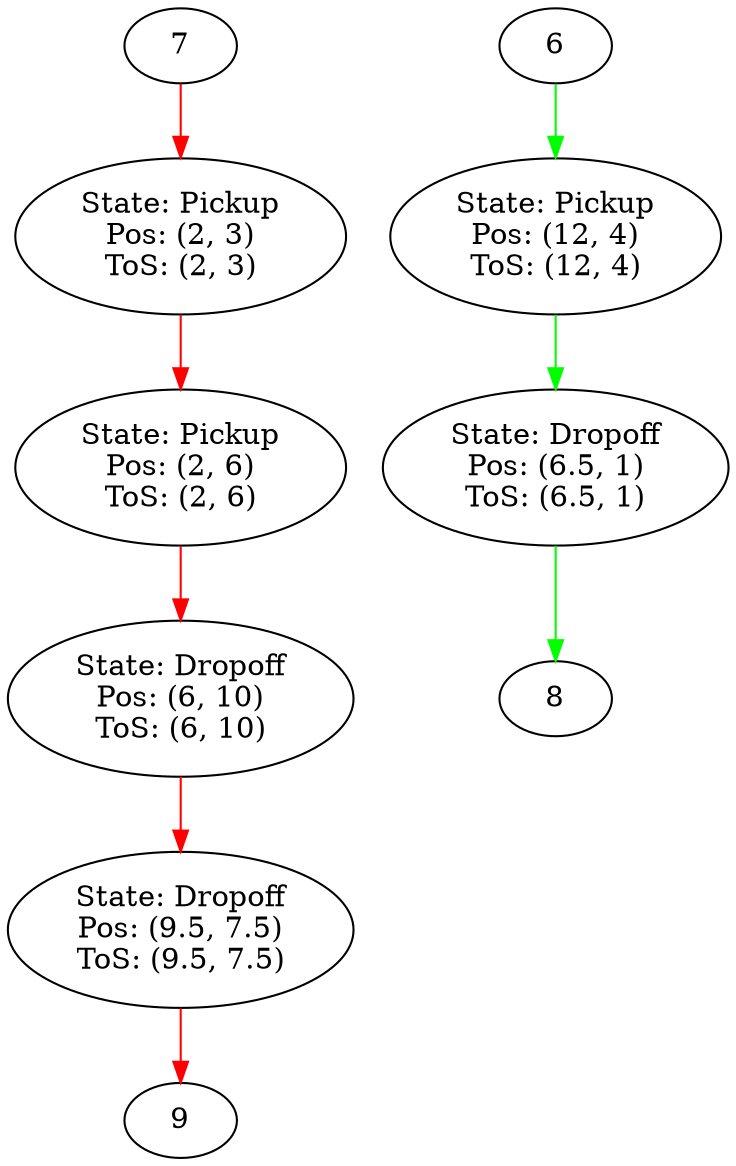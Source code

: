 digraph {
	0 [label="State: Pickup
Pos: (2, 3)
ToS: (2, 3)" pos="2,3!"]
	1 [label="State: Pickup
Pos: (2, 6)
ToS: (2, 6)" pos="2,6!"]
	2 [label="State: Pickup
Pos: (12, 4)
ToS: (12, 4)" pos="12,4!"]
	3 [label="State: Dropoff
Pos: (6, 10)
ToS: (6, 10)" pos="6,10!"]
	4 [label="State: Dropoff
Pos: (9.5, 7.5)
ToS: (9.5, 7.5)" pos="9.5,7.5!"]
	5 [label="State: Dropoff
Pos: (6.5, 1)
ToS: (6.5, 1)" pos="6.5,1!"]
	0 -> 1 [color=red]
	1 -> 3 [color=red]
	2 -> 5 [color=green]
	3 -> 4 [color=red]
	4 -> 9 [color=red]
	5 -> 8 [color=green]
	6 -> 2 [color=green]
	7 -> 0 [color=red]
}
